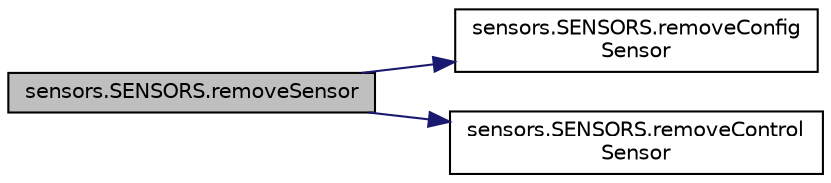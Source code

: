 digraph "sensors.SENSORS.removeSensor"
{
 // LATEX_PDF_SIZE
  edge [fontname="Helvetica",fontsize="10",labelfontname="Helvetica",labelfontsize="10"];
  node [fontname="Helvetica",fontsize="10",shape=record];
  rankdir="LR";
  Node1 [label="sensors.SENSORS.removeSensor",height=0.2,width=0.4,color="black", fillcolor="grey75", style="filled", fontcolor="black",tooltip=" "];
  Node1 -> Node2 [color="midnightblue",fontsize="10",style="solid",fontname="Helvetica"];
  Node2 [label="sensors.SENSORS.removeConfig\lSensor",height=0.2,width=0.4,color="black", fillcolor="white", style="filled",URL="$classsensors_1_1_s_e_n_s_o_r_s.html#a617af526a2b9b26b3ffd2b8d7e412c8c",tooltip=" "];
  Node1 -> Node3 [color="midnightblue",fontsize="10",style="solid",fontname="Helvetica"];
  Node3 [label="sensors.SENSORS.removeControl\lSensor",height=0.2,width=0.4,color="black", fillcolor="white", style="filled",URL="$classsensors_1_1_s_e_n_s_o_r_s.html#a50b0937c1f4b78df013d3ef0df979447",tooltip=" "];
}
